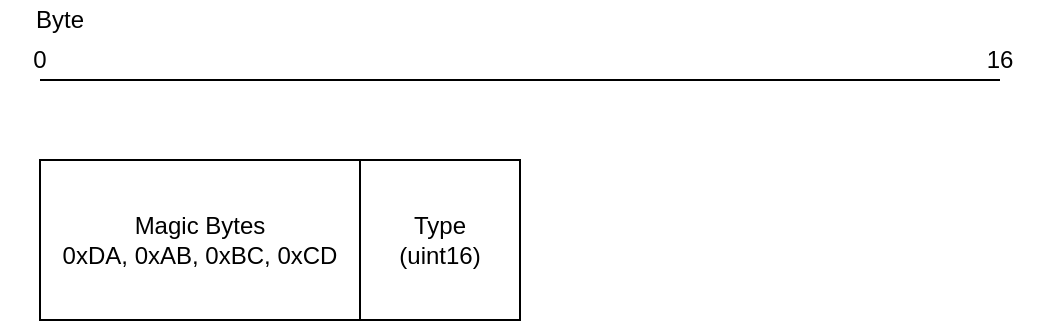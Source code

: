 <mxfile version="10.5.2" type="device"><diagram id="pJ3tJJNahb5c0K5ju_K7" name="Page-1"><mxGraphModel dx="1394" dy="796" grid="1" gridSize="10" guides="1" tooltips="1" connect="1" arrows="1" fold="1" page="1" pageScale="1" pageWidth="827" pageHeight="1169" math="0" shadow="0"><root><mxCell id="0"/><mxCell id="1" parent="0"/><mxCell id="zCp7HLAss__XUKaGjiYs-1" value="Magic Bytes&lt;br&gt;&lt;span&gt;0xDA&lt;/span&gt;&lt;span&gt;, &lt;/span&gt;&lt;span&gt;0xAB&lt;/span&gt;&lt;span&gt;, &lt;/span&gt;&lt;span&gt;0xBC&lt;/span&gt;&lt;span&gt;, &lt;/span&gt;&lt;span&gt;0xCD&lt;/span&gt;&lt;br&gt;" style="rounded=0;whiteSpace=wrap;html=1;" vertex="1" parent="1"><mxGeometry x="40" y="120" width="160" height="80" as="geometry"/></mxCell><mxCell id="zCp7HLAss__XUKaGjiYs-2" value="Type&lt;br&gt;(uint16)&lt;br&gt;" style="rounded=0;whiteSpace=wrap;html=1;" vertex="1" parent="1"><mxGeometry x="200" y="120" width="80" height="80" as="geometry"/></mxCell><mxCell id="zCp7HLAss__XUKaGjiYs-4" value="" style="endArrow=none;html=1;" edge="1" parent="1"><mxGeometry width="50" height="50" relative="1" as="geometry"><mxPoint x="40" y="80" as="sourcePoint"/><mxPoint x="520" y="80" as="targetPoint"/></mxGeometry></mxCell><mxCell id="zCp7HLAss__XUKaGjiYs-6" value="0&lt;br&gt;" style="text;html=1;strokeColor=none;fillColor=none;align=center;verticalAlign=middle;whiteSpace=wrap;rounded=0;" vertex="1" parent="1"><mxGeometry x="20" y="60" width="40" height="20" as="geometry"/></mxCell><mxCell id="zCp7HLAss__XUKaGjiYs-7" value="16&lt;br&gt;" style="text;html=1;strokeColor=none;fillColor=none;align=center;verticalAlign=middle;whiteSpace=wrap;rounded=0;" vertex="1" parent="1"><mxGeometry x="500" y="60" width="40" height="20" as="geometry"/></mxCell><mxCell id="zCp7HLAss__XUKaGjiYs-8" value="Byte" style="text;html=1;strokeColor=none;fillColor=none;align=center;verticalAlign=middle;whiteSpace=wrap;rounded=0;" vertex="1" parent="1"><mxGeometry x="30" y="40" width="40" height="20" as="geometry"/></mxCell></root></mxGraphModel></diagram></mxfile>